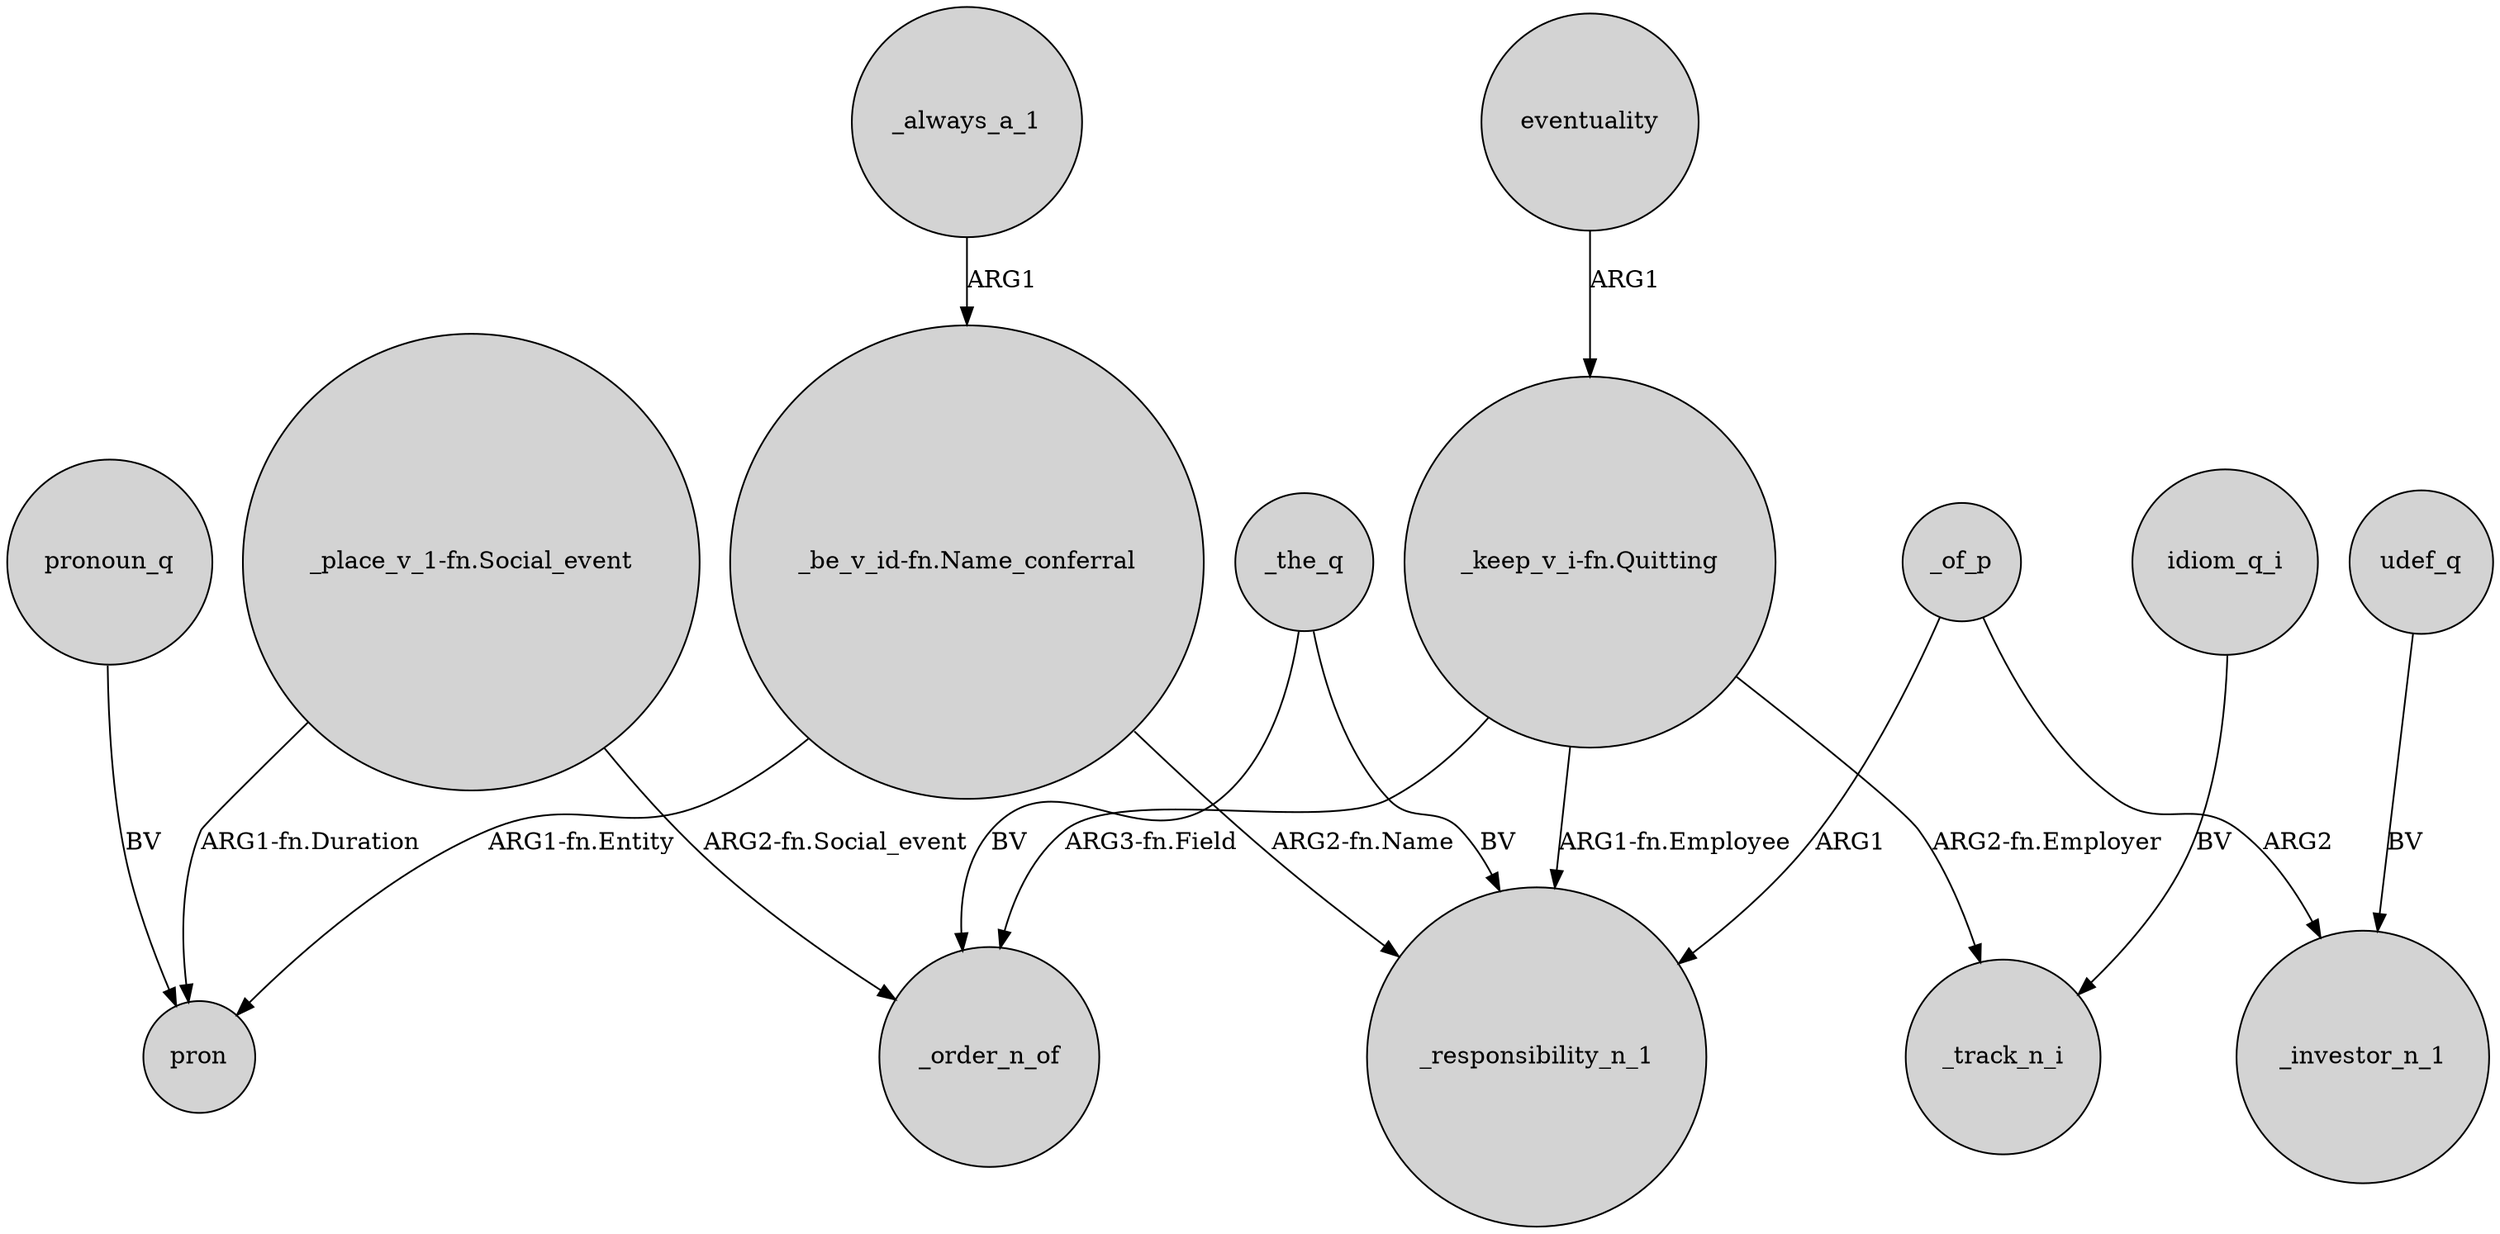 digraph {
	node [shape=circle style=filled]
	_always_a_1 -> "_be_v_id-fn.Name_conferral" [label=ARG1]
	"_place_v_1-fn.Social_event" -> pron [label="ARG1-fn.Duration"]
	"_keep_v_i-fn.Quitting" -> _track_n_i [label="ARG2-fn.Employer"]
	_of_p -> _investor_n_1 [label=ARG2]
	"_be_v_id-fn.Name_conferral" -> _responsibility_n_1 [label="ARG2-fn.Name"]
	"_keep_v_i-fn.Quitting" -> _responsibility_n_1 [label="ARG1-fn.Employee"]
	_of_p -> _responsibility_n_1 [label=ARG1]
	idiom_q_i -> _track_n_i [label=BV]
	udef_q -> _investor_n_1 [label=BV]
	"_place_v_1-fn.Social_event" -> _order_n_of [label="ARG2-fn.Social_event"]
	_the_q -> _responsibility_n_1 [label=BV]
	"_keep_v_i-fn.Quitting" -> _order_n_of [label="ARG3-fn.Field"]
	eventuality -> "_keep_v_i-fn.Quitting" [label=ARG1]
	_the_q -> _order_n_of [label=BV]
	pronoun_q -> pron [label=BV]
	"_be_v_id-fn.Name_conferral" -> pron [label="ARG1-fn.Entity"]
}
